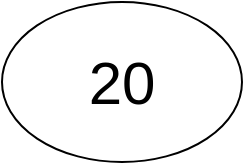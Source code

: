 <mxfile version="15.7.3" type="github">
  <diagram id="WNs4n-IY1nlaHALRPyF3" name="Page-1">
    <mxGraphModel dx="868" dy="450" grid="1" gridSize="10" guides="1" tooltips="1" connect="1" arrows="1" fold="1" page="1" pageScale="1" pageWidth="850" pageHeight="1100" math="0" shadow="0">
      <root>
        <mxCell id="0" />
        <mxCell id="1" parent="0" />
        <mxCell id="5_O-Alobg1qK_7MijEC4-1" value="&lt;font style=&quot;font-size: 30px&quot;&gt;20&lt;/font&gt;" style="ellipse;whiteSpace=wrap;html=1;" vertex="1" parent="1">
          <mxGeometry x="365" y="40" width="120" height="80" as="geometry" />
        </mxCell>
      </root>
    </mxGraphModel>
  </diagram>
</mxfile>
